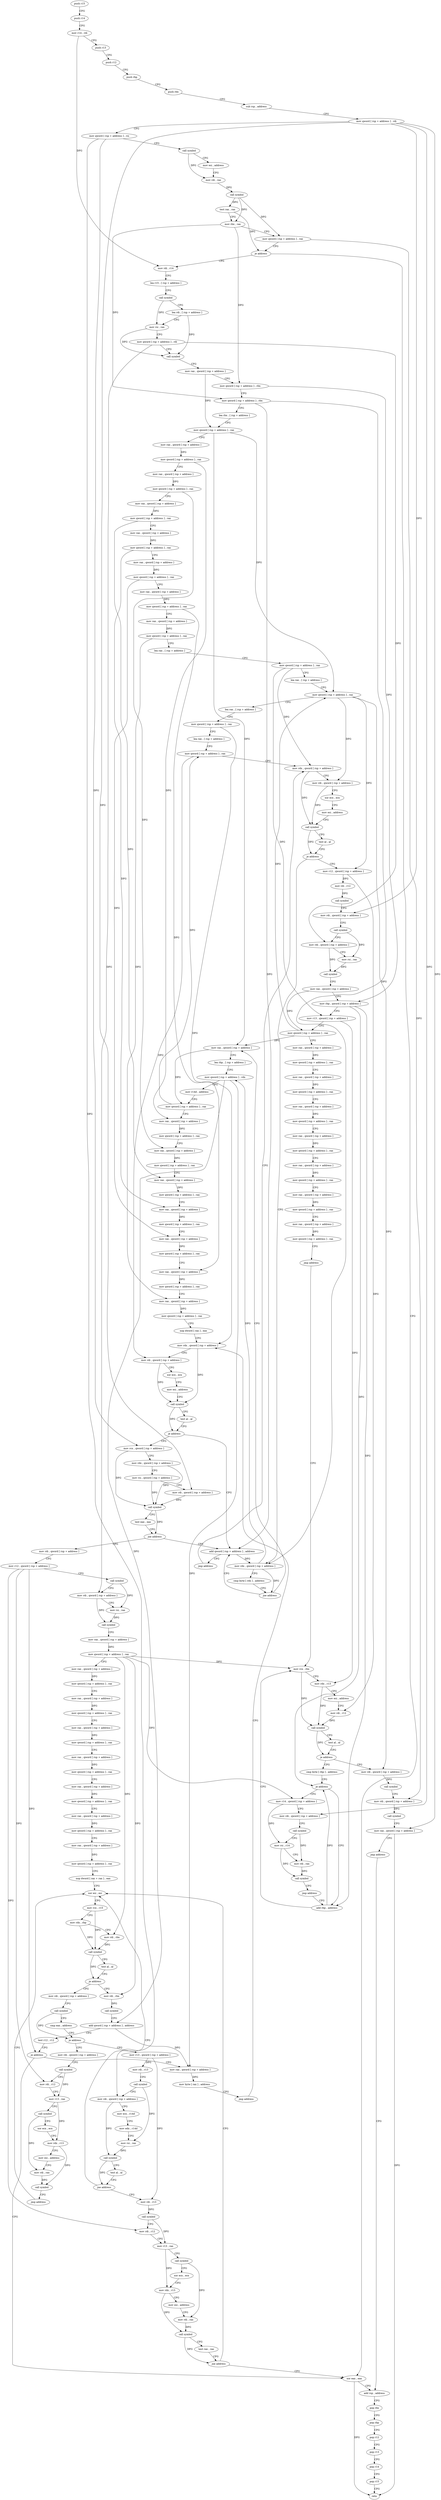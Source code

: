 digraph "func" {
"94832" [label = "push r15" ]
"94834" [label = "push r14" ]
"94836" [label = "mov r14 , rdi" ]
"94839" [label = "push r13" ]
"94841" [label = "push r12" ]
"94843" [label = "push rbp" ]
"94844" [label = "push rbx" ]
"94845" [label = "sub rsp , address" ]
"94852" [label = "mov qword [ rsp + address ] , rdi" ]
"94857" [label = "mov qword [ rsp + address ] , rsi" ]
"94862" [label = "call symbol" ]
"94867" [label = "mov esi , address" ]
"94872" [label = "mov rdi , rax" ]
"94875" [label = "call symbol" ]
"94880" [label = "test rax , rax" ]
"94883" [label = "mov rbx , rax" ]
"94886" [label = "mov qword [ rsp + address ] , rax" ]
"94891" [label = "je address" ]
"95721" [label = "xor eax , eax" ]
"94897" [label = "mov rdi , r14" ]
"95723" [label = "add rsp , address" ]
"94900" [label = "lea r15 , [ rsp + address ]" ]
"94908" [label = "call symbol" ]
"94913" [label = "lea rdi , [ rsp + address ]" ]
"94918" [label = "mov rsi , rax" ]
"94921" [label = "mov qword [ rsp + address ] , rdi" ]
"94926" [label = "call symbol" ]
"94931" [label = "mov rax , qword [ rsp + address ]" ]
"94936" [label = "mov qword [ rsp + address ] , rbx" ]
"94941" [label = "mov qword [ rsp + address ] , rbx" ]
"94946" [label = "lea rbx , [ rsp + address ]" ]
"94954" [label = "mov qword [ rsp + address ] , rax" ]
"94962" [label = "mov rax , qword [ rsp + address ]" ]
"94967" [label = "mov qword [ rsp + address ] , rax" ]
"94975" [label = "mov rax , qword [ rsp + address ]" ]
"94980" [label = "mov qword [ rsp + address ] , rax" ]
"94988" [label = "mov rax , qword [ rsp + address ]" ]
"94993" [label = "mov qword [ rsp + address ] , rax" ]
"95001" [label = "mov rax , qword [ rsp + address ]" ]
"95009" [label = "mov qword [ rsp + address ] , rax" ]
"95017" [label = "mov rax , qword [ rsp + address ]" ]
"95025" [label = "mov qword [ rsp + address ] , rax" ]
"95033" [label = "mov rax , qword [ rsp + address ]" ]
"95041" [label = "mov qword [ rsp + address ] , rax" ]
"95049" [label = "mov rax , qword [ rsp + address ]" ]
"95057" [label = "mov qword [ rsp + address ] , rax" ]
"95065" [label = "lea rax , [ rsp + address ]" ]
"95073" [label = "mov qword [ rsp + address ] , rax" ]
"95078" [label = "lea rax , [ rsp + address ]" ]
"95086" [label = "mov qword [ rsp + address ] , rax" ]
"95091" [label = "lea rax , [ rsp + address ]" ]
"95099" [label = "mov qword [ rsp + address ] , rax" ]
"95104" [label = "lea rax , [ rsp + address ]" ]
"95112" [label = "mov qword [ rsp + address ] , rax" ]
"95117" [label = "mov rdx , qword [ rsp + address ]" ]
"95787" [label = "mov r12 , qword [ rsp + address ]" ]
"95792" [label = "mov rdi , r12" ]
"95795" [label = "call symbol" ]
"95800" [label = "mov rdi , qword [ rsp + address ]" ]
"95805" [label = "call symbol" ]
"95810" [label = "mov rdi , qword [ rsp + address ]" ]
"95815" [label = "mov rsi , rax" ]
"95818" [label = "call symbol" ]
"95823" [label = "mov rax , qword [ rsp + address ]" ]
"95828" [label = "mov rbp , qword [ rsp + address ]" ]
"95833" [label = "mov r13 , qword [ rsp + address ]" ]
"95838" [label = "mov qword [ rsp + address ] , rax" ]
"95846" [label = "mov rax , qword [ rsp + address ]" ]
"95851" [label = "mov qword [ rsp + address ] , rax" ]
"95859" [label = "mov rax , qword [ rsp + address ]" ]
"95864" [label = "mov qword [ rsp + address ] , rax" ]
"95872" [label = "mov rax , qword [ rsp + address ]" ]
"95877" [label = "mov qword [ rsp + address ] , rax" ]
"95885" [label = "mov rax , qword [ rsp + address ]" ]
"95893" [label = "mov qword [ rsp + address ] , rax" ]
"95901" [label = "mov rax , qword [ rsp + address ]" ]
"95909" [label = "mov qword [ rsp + address ] , rax" ]
"95917" [label = "mov rax , qword [ rsp + address ]" ]
"95925" [label = "mov qword [ rsp + address ] , rax" ]
"95933" [label = "mov rax , qword [ rsp + address ]" ]
"95941" [label = "mov qword [ rsp + address ] , rax" ]
"95949" [label = "jmp address" ]
"95956" [label = "mov rcx , rbx" ]
"95147" [label = "mov rdx , qword [ rsp + address ]" ]
"95152" [label = "cmp byte [ rdx ] , address" ]
"95155" [label = "jne address" ]
"95776" [label = "add qword [ rsp + address ] , address" ]
"95161" [label = "mov rax , qword [ rsp + address ]" ]
"95959" [label = "mov rdx , r13" ]
"95962" [label = "mov esi , address" ]
"95967" [label = "mov rdi , r12" ]
"95970" [label = "call symbol" ]
"95975" [label = "test al , al" ]
"95977" [label = "je address" ]
"96016" [label = "mov rdi , qword [ rsp + address ]" ]
"95979" [label = "cmp byte [ rbp ] , address" ]
"95782" [label = "jmp address" ]
"95169" [label = "lea rbp , [ rsp + address ]" ]
"95177" [label = "mov qword [ rsp + address ] , rdx" ]
"95182" [label = "mov r14d , address" ]
"95188" [label = "mov qword [ rsp + address ] , rax" ]
"95196" [label = "mov rax , qword [ rsp + address ]" ]
"95204" [label = "mov qword [ rsp + address ] , rax" ]
"95212" [label = "mov rax , qword [ rsp + address ]" ]
"95220" [label = "mov qword [ rsp + address ] , rax" ]
"95228" [label = "mov rax , qword [ rsp + address ]" ]
"95236" [label = "mov qword [ rsp + address ] , rax" ]
"95244" [label = "mov rax , qword [ rsp + address ]" ]
"95252" [label = "mov qword [ rsp + address ] , rax" ]
"95260" [label = "mov rax , qword [ rsp + address ]" ]
"95268" [label = "mov qword [ rsp + address ] , rax" ]
"95276" [label = "mov rax , qword [ rsp + address ]" ]
"95284" [label = "mov qword [ rsp + address ] , rax" ]
"95292" [label = "mov rax , qword [ rsp + address ]" ]
"95300" [label = "mov qword [ rsp + address ] , rax" ]
"95308" [label = "nop dword [ rax ] , eax" ]
"95312" [label = "mov rdx , qword [ rsp + address ]" ]
"96021" [label = "call symbol" ]
"96026" [label = "mov rdi , qword [ rsp + address ]" ]
"96031" [label = "call symbol" ]
"96036" [label = "mov rax , qword [ rsp + address ]" ]
"96041" [label = "jmp address" ]
"95983" [label = "je address" ]
"95952" [label = "add rbp , address" ]
"95985" [label = "mov r14 , qword [ rsp + address ]" ]
"95122" [label = "mov rdi , qword [ rsp + address ]" ]
"95127" [label = "xor ecx , ecx" ]
"95129" [label = "mov esi , address" ]
"95134" [label = "call symbol" ]
"95139" [label = "test al , al" ]
"95141" [label = "je address" ]
"95342" [label = "mov rcx , qword [ rsp + address ]" ]
"95347" [label = "mov rdx , qword [ rsp + address ]" ]
"95355" [label = "mov rsi , qword [ rsp + address ]" ]
"95363" [label = "mov rdi , qword [ rsp + address ]" ]
"95368" [label = "call symbol" ]
"95373" [label = "test eax , eax" ]
"95375" [label = "jne address" ]
"95381" [label = "mov rdi , qword [ rsp + address ]" ]
"95730" [label = "pop rbx" ]
"95731" [label = "pop rbp" ]
"95732" [label = "pop r12" ]
"95734" [label = "pop r13" ]
"95736" [label = "pop r14" ]
"95738" [label = "pop r15" ]
"95740" [label = "retn" ]
"95993" [label = "mov rdi , qword [ rsp + address ]" ]
"95998" [label = "call symbol" ]
"96003" [label = "mov rsi , r14" ]
"96006" [label = "mov rdi , rax" ]
"96009" [label = "call symbol" ]
"96014" [label = "jmp address" ]
"95389" [label = "mov r12 , qword [ rsp + address ]" ]
"95397" [label = "call symbol" ]
"95402" [label = "mov rdi , qword [ rsp + address ]" ]
"95407" [label = "mov rsi , rax" ]
"95410" [label = "call symbol" ]
"95415" [label = "mov rax , qword [ rsp + address ]" ]
"95420" [label = "mov qword [ rsp + address ] , rax" ]
"95428" [label = "mov rax , qword [ rsp + address ]" ]
"95433" [label = "mov qword [ rsp + address ] , rax" ]
"95441" [label = "mov rax , qword [ rsp + address ]" ]
"95446" [label = "mov qword [ rsp + address ] , rax" ]
"95454" [label = "mov rax , qword [ rsp + address ]" ]
"95459" [label = "mov qword [ rsp + address ] , rax" ]
"95467" [label = "mov rax , qword [ rsp + address ]" ]
"95475" [label = "mov qword [ rsp + address ] , rax" ]
"95483" [label = "mov rax , qword [ rsp + address ]" ]
"95491" [label = "mov qword [ rsp + address ] , rax" ]
"95499" [label = "mov rax , qword [ rsp + address ]" ]
"95507" [label = "mov qword [ rsp + address ] , rax" ]
"95515" [label = "mov rax , qword [ rsp + address ]" ]
"95523" [label = "mov qword [ rsp + address ] , rax" ]
"95531" [label = "nop dword [ rax + rax ] , eax" ]
"95536" [label = "xor esi , esi" ]
"95744" [label = "mov rdi , rbx" ]
"95747" [label = "call symbol" ]
"95752" [label = "add qword [ rsp + address ] , address" ]
"95758" [label = "test r12 , r12" ]
"95761" [label = "je address" ]
"95763" [label = "mov rax , qword [ rsp + address ]" ]
"95560" [label = "mov rdi , qword [ rsp + address ]" ]
"95568" [label = "call symbol" ]
"95573" [label = "cmp eax , address" ]
"95576" [label = "je address" ]
"95632" [label = "mov r13 , qword [ rsp + address ]" ]
"95578" [label = "mov rdi , qword [ rsp + address ]" ]
"95768" [label = "mov byte [ rax ] , address" ]
"95771" [label = "jmp address" ]
"95640" [label = "mov rdi , r13" ]
"95643" [label = "call symbol" ]
"95648" [label = "mov rdi , qword [ rsp + address ]" ]
"95653" [label = "mov ecx , r14d" ]
"95656" [label = "mov edx , r14d" ]
"95659" [label = "mov rsi , rax" ]
"95662" [label = "call symbol" ]
"95667" [label = "test al , al" ]
"95669" [label = "jne address" ]
"95675" [label = "mov rdi , r13" ]
"95586" [label = "call symbol" ]
"95591" [label = "mov rdi , r12" ]
"95594" [label = "mov r13 , rax" ]
"95597" [label = "call symbol" ]
"95602" [label = "xor ecx , ecx" ]
"95604" [label = "mov rdx , r13" ]
"95607" [label = "mov esi , address" ]
"95612" [label = "mov rdi , rax" ]
"95615" [label = "call symbol" ]
"95620" [label = "jmp address" ]
"95317" [label = "mov rdi , qword [ rsp + address ]" ]
"95322" [label = "xor ecx , ecx" ]
"95324" [label = "mov esi , address" ]
"95329" [label = "call symbol" ]
"95334" [label = "test al , al" ]
"95336" [label = "je address" ]
"95538" [label = "mov rcx , r15" ]
"95541" [label = "mov rdx , rbp" ]
"95544" [label = "mov rdi , rbx" ]
"95547" [label = "call symbol" ]
"95552" [label = "test al , al" ]
"95554" [label = "je address" ]
"95678" [label = "call symbol" ]
"95683" [label = "mov rdi , r12" ]
"95686" [label = "mov r13 , rax" ]
"95689" [label = "call symbol" ]
"95694" [label = "xor ecx , ecx" ]
"95696" [label = "mov rdx , r13" ]
"95699" [label = "mov esi , address" ]
"95704" [label = "mov rdi , rax" ]
"95707" [label = "call symbol" ]
"95712" [label = "test rax , rax" ]
"95715" [label = "jne address" ]
"94832" -> "94834" [ label = "CFG" ]
"94834" -> "94836" [ label = "CFG" ]
"94836" -> "94839" [ label = "CFG" ]
"94836" -> "94897" [ label = "DFG" ]
"94839" -> "94841" [ label = "CFG" ]
"94841" -> "94843" [ label = "CFG" ]
"94843" -> "94844" [ label = "CFG" ]
"94844" -> "94845" [ label = "CFG" ]
"94845" -> "94852" [ label = "CFG" ]
"94852" -> "94857" [ label = "CFG" ]
"94852" -> "95800" [ label = "DFG" ]
"94852" -> "96036" [ label = "DFG" ]
"94852" -> "95993" [ label = "DFG" ]
"94852" -> "95363" [ label = "DFG" ]
"94857" -> "94862" [ label = "CFG" ]
"94857" -> "95342" [ label = "DFG" ]
"94857" -> "95648" [ label = "DFG" ]
"94862" -> "94867" [ label = "CFG" ]
"94862" -> "94872" [ label = "DFG" ]
"94867" -> "94872" [ label = "CFG" ]
"94872" -> "94875" [ label = "DFG" ]
"94875" -> "94880" [ label = "DFG" ]
"94875" -> "94883" [ label = "DFG" ]
"94875" -> "94886" [ label = "DFG" ]
"94880" -> "94883" [ label = "CFG" ]
"94880" -> "94891" [ label = "DFG" ]
"94883" -> "94886" [ label = "CFG" ]
"94883" -> "94936" [ label = "DFG" ]
"94883" -> "94941" [ label = "DFG" ]
"94886" -> "94891" [ label = "CFG" ]
"94886" -> "96026" [ label = "DFG" ]
"94891" -> "95721" [ label = "CFG" ]
"94891" -> "94897" [ label = "CFG" ]
"95721" -> "95723" [ label = "CFG" ]
"95721" -> "95740" [ label = "DFG" ]
"94897" -> "94900" [ label = "CFG" ]
"95723" -> "95730" [ label = "CFG" ]
"94900" -> "94908" [ label = "CFG" ]
"94908" -> "94913" [ label = "CFG" ]
"94908" -> "94918" [ label = "DFG" ]
"94913" -> "94918" [ label = "CFG" ]
"94913" -> "94926" [ label = "DFG" ]
"94918" -> "94921" [ label = "CFG" ]
"94918" -> "94926" [ label = "DFG" ]
"94921" -> "94926" [ label = "CFG" ]
"94921" -> "95810" [ label = "DFG" ]
"94921" -> "95402" [ label = "DFG" ]
"94926" -> "94931" [ label = "CFG" ]
"94931" -> "94936" [ label = "CFG" ]
"94931" -> "94954" [ label = "DFG" ]
"94936" -> "94941" [ label = "CFG" ]
"94936" -> "95828" [ label = "DFG" ]
"94941" -> "94946" [ label = "CFG" ]
"94941" -> "95147" [ label = "DFG" ]
"94941" -> "95776" [ label = "DFG" ]
"94946" -> "94954" [ label = "CFG" ]
"94954" -> "94962" [ label = "CFG" ]
"94954" -> "95161" [ label = "DFG" ]
"94954" -> "95086" [ label = "DFG" ]
"94962" -> "94967" [ label = "DFG" ]
"94967" -> "94975" [ label = "CFG" ]
"94967" -> "95196" [ label = "DFG" ]
"94975" -> "94980" [ label = "DFG" ]
"94980" -> "94988" [ label = "CFG" ]
"94980" -> "95212" [ label = "DFG" ]
"94988" -> "94993" [ label = "DFG" ]
"94993" -> "95001" [ label = "CFG" ]
"94993" -> "95228" [ label = "DFG" ]
"95001" -> "95009" [ label = "DFG" ]
"95009" -> "95017" [ label = "CFG" ]
"95009" -> "95244" [ label = "DFG" ]
"95017" -> "95025" [ label = "DFG" ]
"95025" -> "95033" [ label = "CFG" ]
"95025" -> "95260" [ label = "DFG" ]
"95033" -> "95041" [ label = "DFG" ]
"95041" -> "95049" [ label = "CFG" ]
"95041" -> "95276" [ label = "DFG" ]
"95049" -> "95057" [ label = "DFG" ]
"95057" -> "95065" [ label = "CFG" ]
"95057" -> "95292" [ label = "DFG" ]
"95065" -> "95073" [ label = "CFG" ]
"95073" -> "95078" [ label = "CFG" ]
"95073" -> "95117" [ label = "DFG" ]
"95073" -> "95833" [ label = "DFG" ]
"95078" -> "95086" [ label = "CFG" ]
"95086" -> "95091" [ label = "CFG" ]
"95086" -> "95122" [ label = "DFG" ]
"95086" -> "95787" [ label = "DFG" ]
"95086" -> "96016" [ label = "DFG" ]
"95091" -> "95099" [ label = "CFG" ]
"95099" -> "95104" [ label = "CFG" ]
"95099" -> "95312" [ label = "DFG" ]
"95104" -> "95112" [ label = "CFG" ]
"95112" -> "95117" [ label = "CFG" ]
"95112" -> "95317" [ label = "DFG" ]
"95117" -> "95122" [ label = "CFG" ]
"95117" -> "95134" [ label = "DFG" ]
"95787" -> "95792" [ label = "DFG" ]
"95787" -> "95967" [ label = "DFG" ]
"95792" -> "95795" [ label = "DFG" ]
"95795" -> "95800" [ label = "CFG" ]
"95800" -> "95805" [ label = "CFG" ]
"95805" -> "95810" [ label = "CFG" ]
"95805" -> "95815" [ label = "DFG" ]
"95810" -> "95815" [ label = "CFG" ]
"95810" -> "95818" [ label = "DFG" ]
"95815" -> "95818" [ label = "DFG" ]
"95818" -> "95823" [ label = "CFG" ]
"95823" -> "95828" [ label = "CFG" ]
"95823" -> "95838" [ label = "DFG" ]
"95828" -> "95833" [ label = "CFG" ]
"95828" -> "95983" [ label = "DFG" ]
"95828" -> "95952" [ label = "DFG" ]
"95833" -> "95838" [ label = "CFG" ]
"95833" -> "95959" [ label = "DFG" ]
"95838" -> "95846" [ label = "CFG" ]
"95838" -> "95086" [ label = "DFG" ]
"95838" -> "95161" [ label = "DFG" ]
"95846" -> "95851" [ label = "DFG" ]
"95851" -> "95859" [ label = "CFG" ]
"95859" -> "95864" [ label = "DFG" ]
"95864" -> "95872" [ label = "CFG" ]
"95872" -> "95877" [ label = "DFG" ]
"95877" -> "95885" [ label = "CFG" ]
"95885" -> "95893" [ label = "DFG" ]
"95893" -> "95901" [ label = "CFG" ]
"95901" -> "95909" [ label = "DFG" ]
"95909" -> "95917" [ label = "CFG" ]
"95917" -> "95925" [ label = "DFG" ]
"95925" -> "95933" [ label = "CFG" ]
"95933" -> "95941" [ label = "DFG" ]
"95941" -> "95949" [ label = "CFG" ]
"95949" -> "95956" [ label = "CFG" ]
"95956" -> "95959" [ label = "CFG" ]
"95956" -> "95970" [ label = "DFG" ]
"95147" -> "95152" [ label = "CFG" ]
"95147" -> "95155" [ label = "DFG" ]
"95147" -> "95177" [ label = "DFG" ]
"95152" -> "95155" [ label = "CFG" ]
"95155" -> "95776" [ label = "CFG" ]
"95155" -> "95161" [ label = "CFG" ]
"95776" -> "95782" [ label = "CFG" ]
"95776" -> "95147" [ label = "DFG" ]
"95161" -> "95169" [ label = "CFG" ]
"95161" -> "95188" [ label = "DFG" ]
"95959" -> "95962" [ label = "CFG" ]
"95959" -> "95970" [ label = "DFG" ]
"95962" -> "95967" [ label = "CFG" ]
"95967" -> "95970" [ label = "DFG" ]
"95970" -> "95975" [ label = "CFG" ]
"95970" -> "95977" [ label = "DFG" ]
"95975" -> "95977" [ label = "CFG" ]
"95977" -> "96016" [ label = "CFG" ]
"95977" -> "95979" [ label = "CFG" ]
"96016" -> "96021" [ label = "DFG" ]
"95979" -> "95983" [ label = "CFG" ]
"95782" -> "95117" [ label = "CFG" ]
"95169" -> "95177" [ label = "CFG" ]
"95177" -> "95182" [ label = "CFG" ]
"95177" -> "95752" [ label = "DFG" ]
"95177" -> "95763" [ label = "DFG" ]
"95182" -> "95188" [ label = "CFG" ]
"95188" -> "95196" [ label = "CFG" ]
"95188" -> "95112" [ label = "DFG" ]
"95196" -> "95204" [ label = "DFG" ]
"95204" -> "95212" [ label = "CFG" ]
"95212" -> "95220" [ label = "DFG" ]
"95220" -> "95228" [ label = "CFG" ]
"95228" -> "95236" [ label = "DFG" ]
"95236" -> "95244" [ label = "CFG" ]
"95244" -> "95252" [ label = "DFG" ]
"95252" -> "95260" [ label = "CFG" ]
"95260" -> "95268" [ label = "DFG" ]
"95268" -> "95276" [ label = "CFG" ]
"95276" -> "95284" [ label = "DFG" ]
"95284" -> "95292" [ label = "CFG" ]
"95292" -> "95300" [ label = "DFG" ]
"95300" -> "95308" [ label = "CFG" ]
"95308" -> "95312" [ label = "CFG" ]
"95312" -> "95317" [ label = "CFG" ]
"95312" -> "95329" [ label = "DFG" ]
"96021" -> "96026" [ label = "CFG" ]
"96026" -> "96031" [ label = "DFG" ]
"96031" -> "96036" [ label = "CFG" ]
"96036" -> "96041" [ label = "CFG" ]
"96036" -> "95740" [ label = "DFG" ]
"96041" -> "95723" [ label = "CFG" ]
"95983" -> "95952" [ label = "CFG" ]
"95983" -> "95985" [ label = "CFG" ]
"95952" -> "95956" [ label = "CFG" ]
"95952" -> "95983" [ label = "DFG" ]
"95985" -> "95993" [ label = "CFG" ]
"95985" -> "96003" [ label = "DFG" ]
"95122" -> "95127" [ label = "CFG" ]
"95122" -> "95134" [ label = "DFG" ]
"95127" -> "95129" [ label = "CFG" ]
"95129" -> "95134" [ label = "CFG" ]
"95134" -> "95139" [ label = "CFG" ]
"95134" -> "95141" [ label = "DFG" ]
"95139" -> "95141" [ label = "CFG" ]
"95141" -> "95787" [ label = "CFG" ]
"95141" -> "95147" [ label = "CFG" ]
"95342" -> "95347" [ label = "CFG" ]
"95342" -> "95368" [ label = "DFG" ]
"95347" -> "95355" [ label = "CFG" ]
"95347" -> "95368" [ label = "DFG" ]
"95355" -> "95363" [ label = "CFG" ]
"95355" -> "95368" [ label = "DFG" ]
"95363" -> "95368" [ label = "DFG" ]
"95368" -> "95373" [ label = "CFG" ]
"95368" -> "95375" [ label = "DFG" ]
"95373" -> "95375" [ label = "CFG" ]
"95375" -> "95776" [ label = "CFG" ]
"95375" -> "95381" [ label = "CFG" ]
"95381" -> "95389" [ label = "CFG" ]
"95730" -> "95731" [ label = "CFG" ]
"95731" -> "95732" [ label = "CFG" ]
"95732" -> "95734" [ label = "CFG" ]
"95734" -> "95736" [ label = "CFG" ]
"95736" -> "95738" [ label = "CFG" ]
"95738" -> "95740" [ label = "CFG" ]
"95993" -> "95998" [ label = "CFG" ]
"95998" -> "96003" [ label = "CFG" ]
"95998" -> "96006" [ label = "DFG" ]
"96003" -> "96006" [ label = "CFG" ]
"96003" -> "96009" [ label = "DFG" ]
"96006" -> "96009" [ label = "DFG" ]
"96009" -> "96014" [ label = "CFG" ]
"96014" -> "95952" [ label = "CFG" ]
"95389" -> "95397" [ label = "CFG" ]
"95389" -> "95761" [ label = "DFG" ]
"95389" -> "95591" [ label = "DFG" ]
"95389" -> "95683" [ label = "DFG" ]
"95397" -> "95402" [ label = "CFG" ]
"95397" -> "95407" [ label = "DFG" ]
"95402" -> "95407" [ label = "CFG" ]
"95402" -> "95410" [ label = "DFG" ]
"95407" -> "95410" [ label = "DFG" ]
"95410" -> "95415" [ label = "CFG" ]
"95415" -> "95420" [ label = "DFG" ]
"95420" -> "95428" [ label = "CFG" ]
"95420" -> "95956" [ label = "DFG" ]
"95420" -> "95985" [ label = "DFG" ]
"95420" -> "95544" [ label = "DFG" ]
"95420" -> "95744" [ label = "DFG" ]
"95428" -> "95433" [ label = "DFG" ]
"95433" -> "95441" [ label = "CFG" ]
"95441" -> "95446" [ label = "DFG" ]
"95446" -> "95454" [ label = "CFG" ]
"95454" -> "95459" [ label = "DFG" ]
"95459" -> "95467" [ label = "CFG" ]
"95467" -> "95475" [ label = "DFG" ]
"95475" -> "95483" [ label = "CFG" ]
"95483" -> "95491" [ label = "DFG" ]
"95491" -> "95499" [ label = "CFG" ]
"95499" -> "95507" [ label = "DFG" ]
"95507" -> "95515" [ label = "CFG" ]
"95515" -> "95523" [ label = "DFG" ]
"95523" -> "95531" [ label = "CFG" ]
"95531" -> "95536" [ label = "CFG" ]
"95536" -> "95538" [ label = "CFG" ]
"95744" -> "95747" [ label = "DFG" ]
"95747" -> "95752" [ label = "CFG" ]
"95752" -> "95758" [ label = "CFG" ]
"95752" -> "95763" [ label = "DFG" ]
"95758" -> "95761" [ label = "CFG" ]
"95761" -> "95721" [ label = "CFG" ]
"95761" -> "95763" [ label = "CFG" ]
"95763" -> "95768" [ label = "DFG" ]
"95560" -> "95568" [ label = "CFG" ]
"95568" -> "95573" [ label = "CFG" ]
"95568" -> "95576" [ label = "DFG" ]
"95573" -> "95576" [ label = "CFG" ]
"95576" -> "95632" [ label = "CFG" ]
"95576" -> "95578" [ label = "CFG" ]
"95632" -> "95640" [ label = "DFG" ]
"95632" -> "95675" [ label = "DFG" ]
"95578" -> "95586" [ label = "CFG" ]
"95768" -> "95771" [ label = "CFG" ]
"95771" -> "95312" [ label = "CFG" ]
"95640" -> "95643" [ label = "CFG" ]
"95643" -> "95648" [ label = "CFG" ]
"95643" -> "95659" [ label = "DFG" ]
"95648" -> "95653" [ label = "CFG" ]
"95648" -> "95662" [ label = "DFG" ]
"95653" -> "95656" [ label = "CFG" ]
"95656" -> "95659" [ label = "CFG" ]
"95659" -> "95662" [ label = "DFG" ]
"95662" -> "95667" [ label = "CFG" ]
"95662" -> "95669" [ label = "DFG" ]
"95667" -> "95669" [ label = "CFG" ]
"95669" -> "95536" [ label = "CFG" ]
"95669" -> "95675" [ label = "CFG" ]
"95675" -> "95678" [ label = "DFG" ]
"95586" -> "95591" [ label = "CFG" ]
"95586" -> "95594" [ label = "DFG" ]
"95591" -> "95594" [ label = "CFG" ]
"95594" -> "95597" [ label = "CFG" ]
"95594" -> "95604" [ label = "DFG" ]
"95597" -> "95602" [ label = "CFG" ]
"95597" -> "95612" [ label = "DFG" ]
"95602" -> "95604" [ label = "CFG" ]
"95604" -> "95607" [ label = "CFG" ]
"95604" -> "95615" [ label = "DFG" ]
"95607" -> "95612" [ label = "CFG" ]
"95612" -> "95615" [ label = "DFG" ]
"95615" -> "95620" [ label = "CFG" ]
"95620" -> "95536" [ label = "CFG" ]
"95317" -> "95322" [ label = "CFG" ]
"95317" -> "95329" [ label = "DFG" ]
"95322" -> "95324" [ label = "CFG" ]
"95324" -> "95329" [ label = "CFG" ]
"95329" -> "95334" [ label = "CFG" ]
"95329" -> "95336" [ label = "DFG" ]
"95334" -> "95336" [ label = "CFG" ]
"95336" -> "95776" [ label = "CFG" ]
"95336" -> "95342" [ label = "CFG" ]
"95538" -> "95541" [ label = "CFG" ]
"95538" -> "95547" [ label = "DFG" ]
"95541" -> "95544" [ label = "CFG" ]
"95541" -> "95547" [ label = "DFG" ]
"95544" -> "95547" [ label = "DFG" ]
"95547" -> "95552" [ label = "CFG" ]
"95547" -> "95554" [ label = "DFG" ]
"95552" -> "95554" [ label = "CFG" ]
"95554" -> "95744" [ label = "CFG" ]
"95554" -> "95560" [ label = "CFG" ]
"95678" -> "95683" [ label = "CFG" ]
"95678" -> "95686" [ label = "DFG" ]
"95683" -> "95686" [ label = "CFG" ]
"95686" -> "95689" [ label = "CFG" ]
"95686" -> "95696" [ label = "DFG" ]
"95689" -> "95694" [ label = "CFG" ]
"95689" -> "95704" [ label = "DFG" ]
"95694" -> "95696" [ label = "CFG" ]
"95696" -> "95699" [ label = "CFG" ]
"95696" -> "95707" [ label = "DFG" ]
"95699" -> "95704" [ label = "CFG" ]
"95704" -> "95707" [ label = "DFG" ]
"95707" -> "95712" [ label = "CFG" ]
"95707" -> "95715" [ label = "DFG" ]
"95712" -> "95715" [ label = "CFG" ]
"95715" -> "95536" [ label = "CFG" ]
"95715" -> "95721" [ label = "CFG" ]
}
